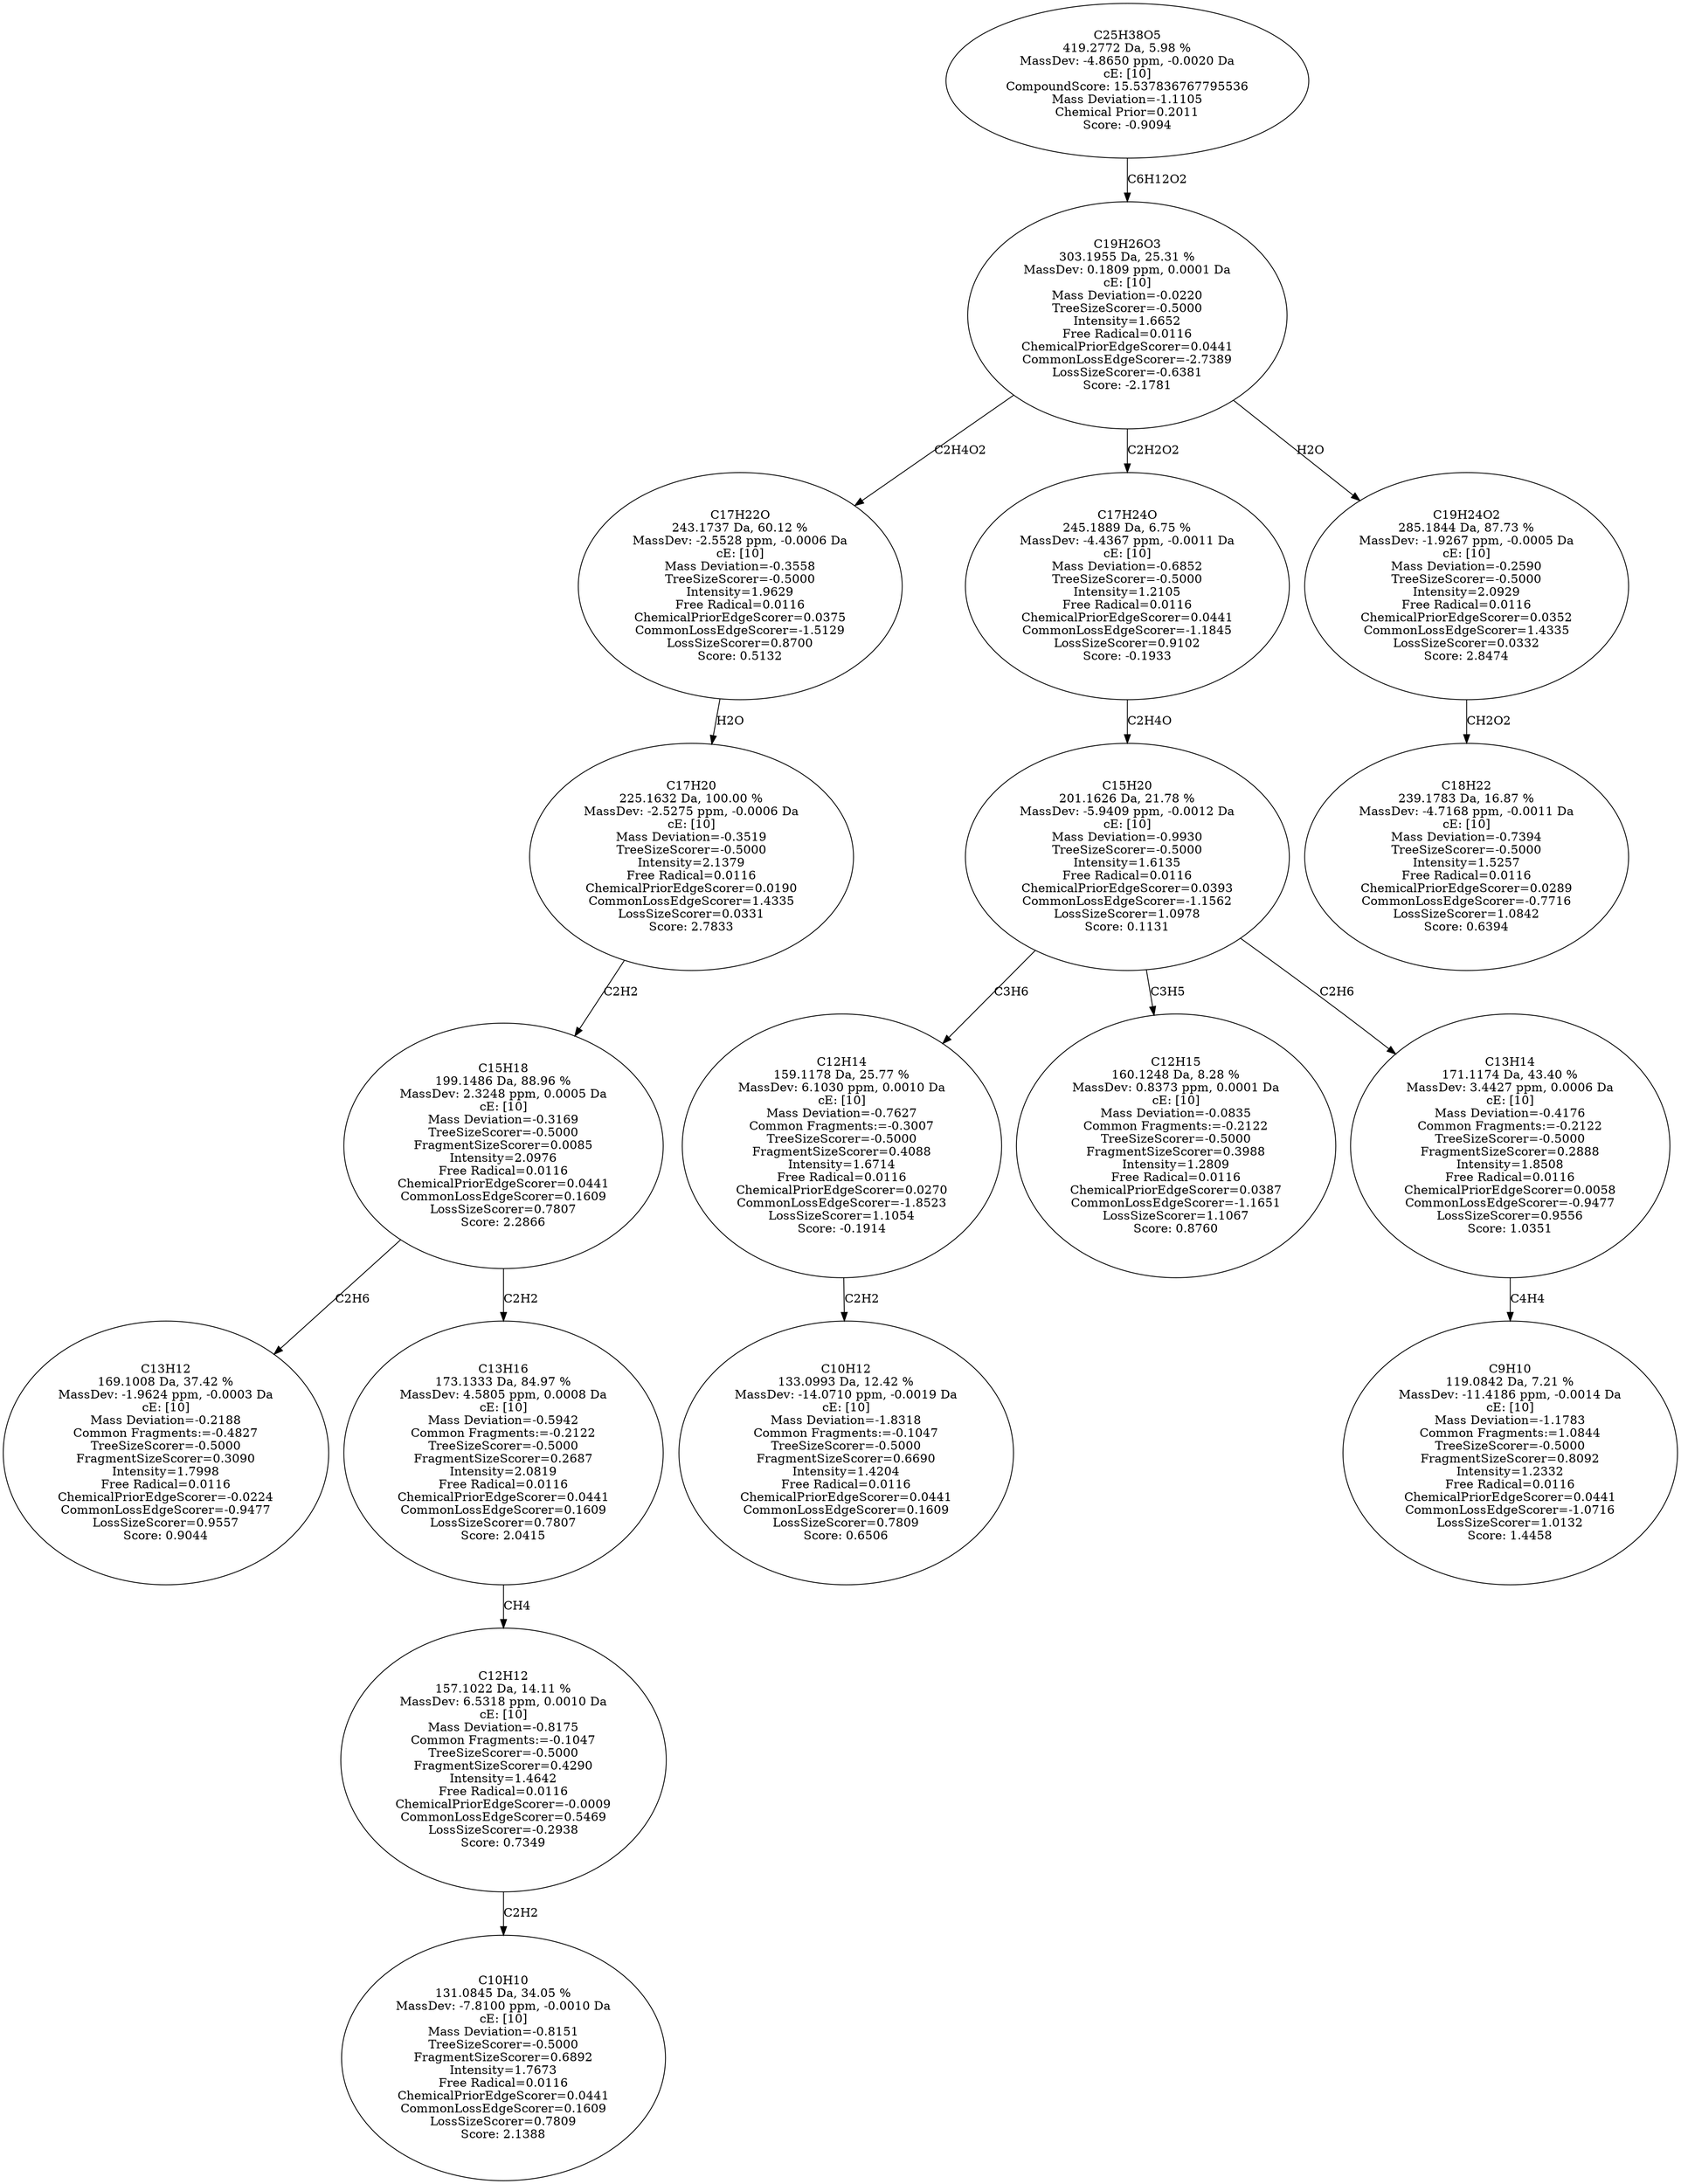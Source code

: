 strict digraph {
v1 [label="C13H12\n169.1008 Da, 37.42 %\nMassDev: -1.9624 ppm, -0.0003 Da\ncE: [10]\nMass Deviation=-0.2188\nCommon Fragments:=-0.4827\nTreeSizeScorer=-0.5000\nFragmentSizeScorer=0.3090\nIntensity=1.7998\nFree Radical=0.0116\nChemicalPriorEdgeScorer=-0.0224\nCommonLossEdgeScorer=-0.9477\nLossSizeScorer=0.9557\nScore: 0.9044"];
v2 [label="C10H10\n131.0845 Da, 34.05 %\nMassDev: -7.8100 ppm, -0.0010 Da\ncE: [10]\nMass Deviation=-0.8151\nTreeSizeScorer=-0.5000\nFragmentSizeScorer=0.6892\nIntensity=1.7673\nFree Radical=0.0116\nChemicalPriorEdgeScorer=0.0441\nCommonLossEdgeScorer=0.1609\nLossSizeScorer=0.7809\nScore: 2.1388"];
v3 [label="C12H12\n157.1022 Da, 14.11 %\nMassDev: 6.5318 ppm, 0.0010 Da\ncE: [10]\nMass Deviation=-0.8175\nCommon Fragments:=-0.1047\nTreeSizeScorer=-0.5000\nFragmentSizeScorer=0.4290\nIntensity=1.4642\nFree Radical=0.0116\nChemicalPriorEdgeScorer=-0.0009\nCommonLossEdgeScorer=0.5469\nLossSizeScorer=-0.2938\nScore: 0.7349"];
v4 [label="C13H16\n173.1333 Da, 84.97 %\nMassDev: 4.5805 ppm, 0.0008 Da\ncE: [10]\nMass Deviation=-0.5942\nCommon Fragments:=-0.2122\nTreeSizeScorer=-0.5000\nFragmentSizeScorer=0.2687\nIntensity=2.0819\nFree Radical=0.0116\nChemicalPriorEdgeScorer=0.0441\nCommonLossEdgeScorer=0.1609\nLossSizeScorer=0.7807\nScore: 2.0415"];
v5 [label="C15H18\n199.1486 Da, 88.96 %\nMassDev: 2.3248 ppm, 0.0005 Da\ncE: [10]\nMass Deviation=-0.3169\nTreeSizeScorer=-0.5000\nFragmentSizeScorer=0.0085\nIntensity=2.0976\nFree Radical=0.0116\nChemicalPriorEdgeScorer=0.0441\nCommonLossEdgeScorer=0.1609\nLossSizeScorer=0.7807\nScore: 2.2866"];
v6 [label="C17H20\n225.1632 Da, 100.00 %\nMassDev: -2.5275 ppm, -0.0006 Da\ncE: [10]\nMass Deviation=-0.3519\nTreeSizeScorer=-0.5000\nIntensity=2.1379\nFree Radical=0.0116\nChemicalPriorEdgeScorer=0.0190\nCommonLossEdgeScorer=1.4335\nLossSizeScorer=0.0331\nScore: 2.7833"];
v7 [label="C17H22O\n243.1737 Da, 60.12 %\nMassDev: -2.5528 ppm, -0.0006 Da\ncE: [10]\nMass Deviation=-0.3558\nTreeSizeScorer=-0.5000\nIntensity=1.9629\nFree Radical=0.0116\nChemicalPriorEdgeScorer=0.0375\nCommonLossEdgeScorer=-1.5129\nLossSizeScorer=0.8700\nScore: 0.5132"];
v8 [label="C10H12\n133.0993 Da, 12.42 %\nMassDev: -14.0710 ppm, -0.0019 Da\ncE: [10]\nMass Deviation=-1.8318\nCommon Fragments:=-0.1047\nTreeSizeScorer=-0.5000\nFragmentSizeScorer=0.6690\nIntensity=1.4204\nFree Radical=0.0116\nChemicalPriorEdgeScorer=0.0441\nCommonLossEdgeScorer=0.1609\nLossSizeScorer=0.7809\nScore: 0.6506"];
v9 [label="C12H14\n159.1178 Da, 25.77 %\nMassDev: 6.1030 ppm, 0.0010 Da\ncE: [10]\nMass Deviation=-0.7627\nCommon Fragments:=-0.3007\nTreeSizeScorer=-0.5000\nFragmentSizeScorer=0.4088\nIntensity=1.6714\nFree Radical=0.0116\nChemicalPriorEdgeScorer=0.0270\nCommonLossEdgeScorer=-1.8523\nLossSizeScorer=1.1054\nScore: -0.1914"];
v10 [label="C12H15\n160.1248 Da, 8.28 %\nMassDev: 0.8373 ppm, 0.0001 Da\ncE: [10]\nMass Deviation=-0.0835\nCommon Fragments:=-0.2122\nTreeSizeScorer=-0.5000\nFragmentSizeScorer=0.3988\nIntensity=1.2809\nFree Radical=0.0116\nChemicalPriorEdgeScorer=0.0387\nCommonLossEdgeScorer=-1.1651\nLossSizeScorer=1.1067\nScore: 0.8760"];
v11 [label="C9H10\n119.0842 Da, 7.21 %\nMassDev: -11.4186 ppm, -0.0014 Da\ncE: [10]\nMass Deviation=-1.1783\nCommon Fragments:=1.0844\nTreeSizeScorer=-0.5000\nFragmentSizeScorer=0.8092\nIntensity=1.2332\nFree Radical=0.0116\nChemicalPriorEdgeScorer=0.0441\nCommonLossEdgeScorer=-1.0716\nLossSizeScorer=1.0132\nScore: 1.4458"];
v12 [label="C13H14\n171.1174 Da, 43.40 %\nMassDev: 3.4427 ppm, 0.0006 Da\ncE: [10]\nMass Deviation=-0.4176\nCommon Fragments:=-0.2122\nTreeSizeScorer=-0.5000\nFragmentSizeScorer=0.2888\nIntensity=1.8508\nFree Radical=0.0116\nChemicalPriorEdgeScorer=0.0058\nCommonLossEdgeScorer=-0.9477\nLossSizeScorer=0.9556\nScore: 1.0351"];
v13 [label="C15H20\n201.1626 Da, 21.78 %\nMassDev: -5.9409 ppm, -0.0012 Da\ncE: [10]\nMass Deviation=-0.9930\nTreeSizeScorer=-0.5000\nIntensity=1.6135\nFree Radical=0.0116\nChemicalPriorEdgeScorer=0.0393\nCommonLossEdgeScorer=-1.1562\nLossSizeScorer=1.0978\nScore: 0.1131"];
v14 [label="C17H24O\n245.1889 Da, 6.75 %\nMassDev: -4.4367 ppm, -0.0011 Da\ncE: [10]\nMass Deviation=-0.6852\nTreeSizeScorer=-0.5000\nIntensity=1.2105\nFree Radical=0.0116\nChemicalPriorEdgeScorer=0.0441\nCommonLossEdgeScorer=-1.1845\nLossSizeScorer=0.9102\nScore: -0.1933"];
v15 [label="C18H22\n239.1783 Da, 16.87 %\nMassDev: -4.7168 ppm, -0.0011 Da\ncE: [10]\nMass Deviation=-0.7394\nTreeSizeScorer=-0.5000\nIntensity=1.5257\nFree Radical=0.0116\nChemicalPriorEdgeScorer=0.0289\nCommonLossEdgeScorer=-0.7716\nLossSizeScorer=1.0842\nScore: 0.6394"];
v16 [label="C19H24O2\n285.1844 Da, 87.73 %\nMassDev: -1.9267 ppm, -0.0005 Da\ncE: [10]\nMass Deviation=-0.2590\nTreeSizeScorer=-0.5000\nIntensity=2.0929\nFree Radical=0.0116\nChemicalPriorEdgeScorer=0.0352\nCommonLossEdgeScorer=1.4335\nLossSizeScorer=0.0332\nScore: 2.8474"];
v17 [label="C19H26O3\n303.1955 Da, 25.31 %\nMassDev: 0.1809 ppm, 0.0001 Da\ncE: [10]\nMass Deviation=-0.0220\nTreeSizeScorer=-0.5000\nIntensity=1.6652\nFree Radical=0.0116\nChemicalPriorEdgeScorer=0.0441\nCommonLossEdgeScorer=-2.7389\nLossSizeScorer=-0.6381\nScore: -2.1781"];
v18 [label="C25H38O5\n419.2772 Da, 5.98 %\nMassDev: -4.8650 ppm, -0.0020 Da\ncE: [10]\nCompoundScore: 15.537836767795536\nMass Deviation=-1.1105\nChemical Prior=0.2011\nScore: -0.9094"];
v5 -> v1 [label="C2H6"];
v3 -> v2 [label="C2H2"];
v4 -> v3 [label="CH4"];
v5 -> v4 [label="C2H2"];
v6 -> v5 [label="C2H2"];
v7 -> v6 [label="H2O"];
v17 -> v7 [label="C2H4O2"];
v9 -> v8 [label="C2H2"];
v13 -> v9 [label="C3H6"];
v13 -> v10 [label="C3H5"];
v12 -> v11 [label="C4H4"];
v13 -> v12 [label="C2H6"];
v14 -> v13 [label="C2H4O"];
v17 -> v14 [label="C2H2O2"];
v16 -> v15 [label="CH2O2"];
v17 -> v16 [label="H2O"];
v18 -> v17 [label="C6H12O2"];
}